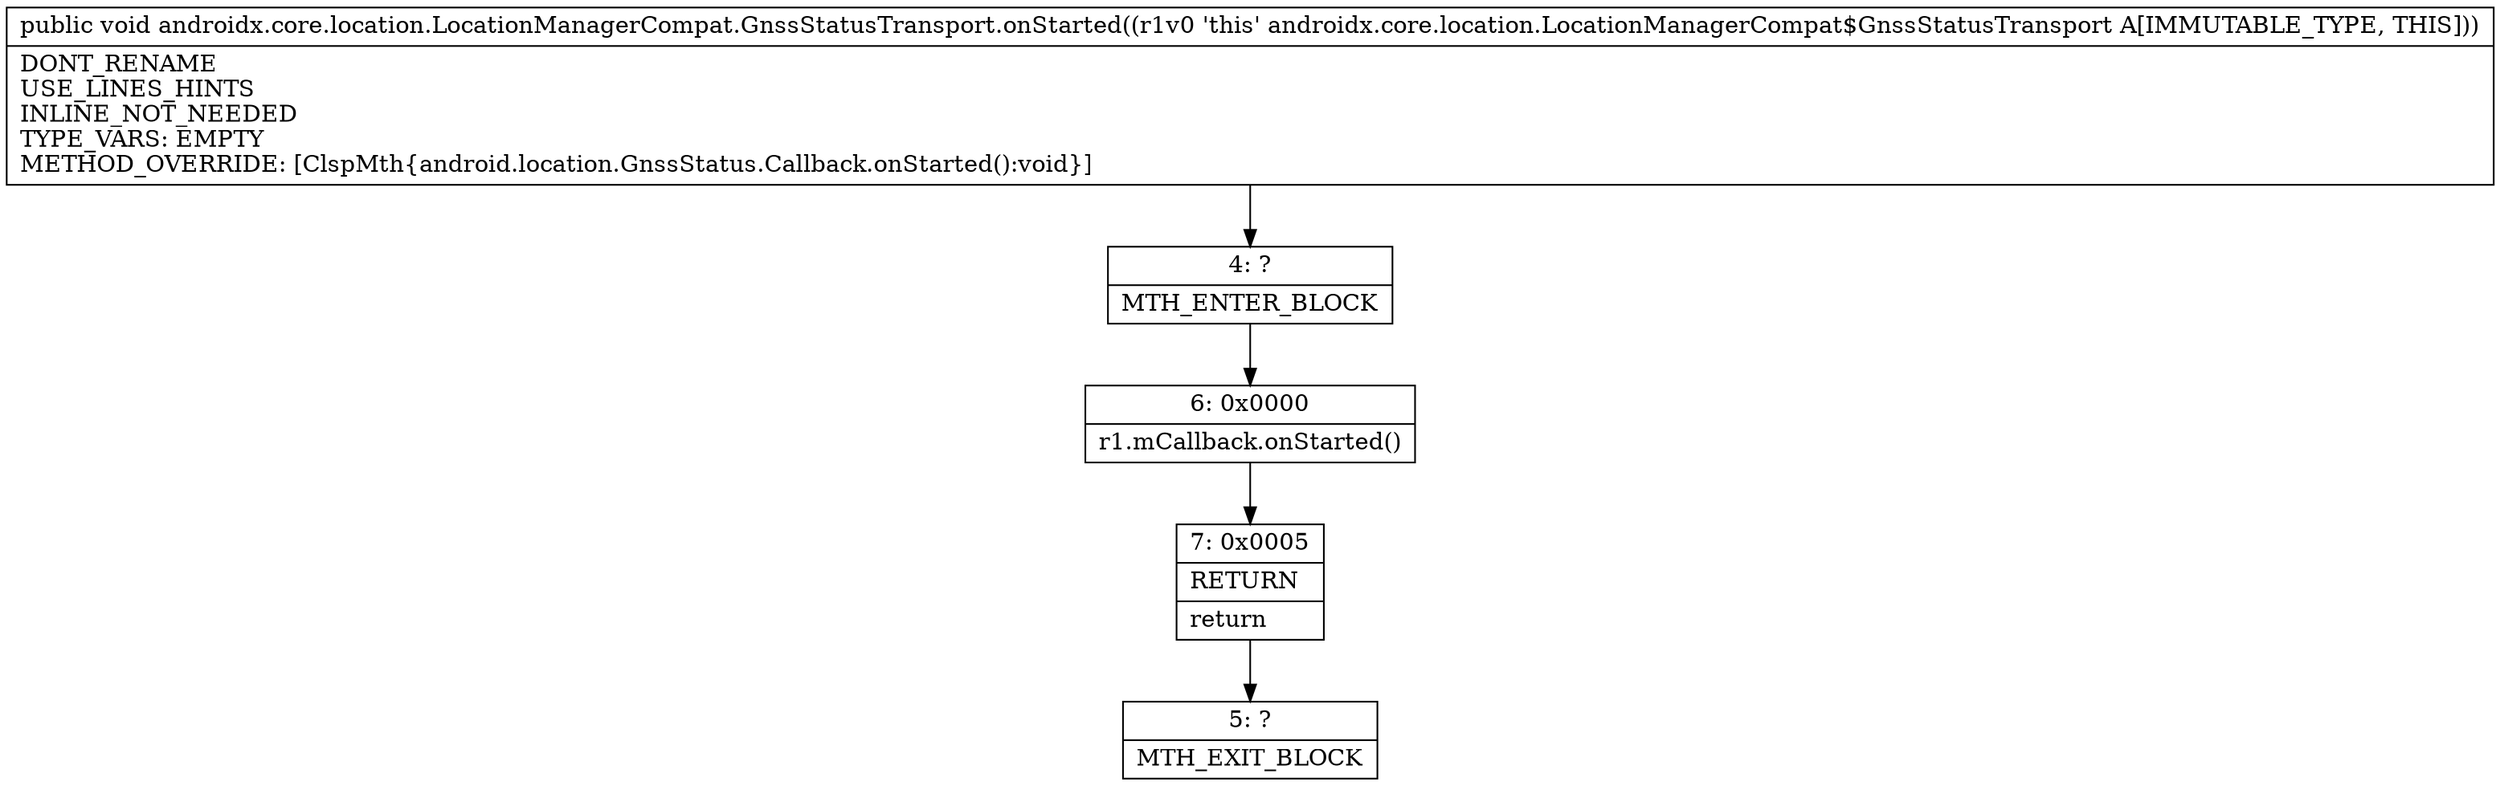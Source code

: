 digraph "CFG forandroidx.core.location.LocationManagerCompat.GnssStatusTransport.onStarted()V" {
Node_4 [shape=record,label="{4\:\ ?|MTH_ENTER_BLOCK\l}"];
Node_6 [shape=record,label="{6\:\ 0x0000|r1.mCallback.onStarted()\l}"];
Node_7 [shape=record,label="{7\:\ 0x0005|RETURN\l|return\l}"];
Node_5 [shape=record,label="{5\:\ ?|MTH_EXIT_BLOCK\l}"];
MethodNode[shape=record,label="{public void androidx.core.location.LocationManagerCompat.GnssStatusTransport.onStarted((r1v0 'this' androidx.core.location.LocationManagerCompat$GnssStatusTransport A[IMMUTABLE_TYPE, THIS]))  | DONT_RENAME\lUSE_LINES_HINTS\lINLINE_NOT_NEEDED\lTYPE_VARS: EMPTY\lMETHOD_OVERRIDE: [ClspMth\{android.location.GnssStatus.Callback.onStarted():void\}]\l}"];
MethodNode -> Node_4;Node_4 -> Node_6;
Node_6 -> Node_7;
Node_7 -> Node_5;
}


